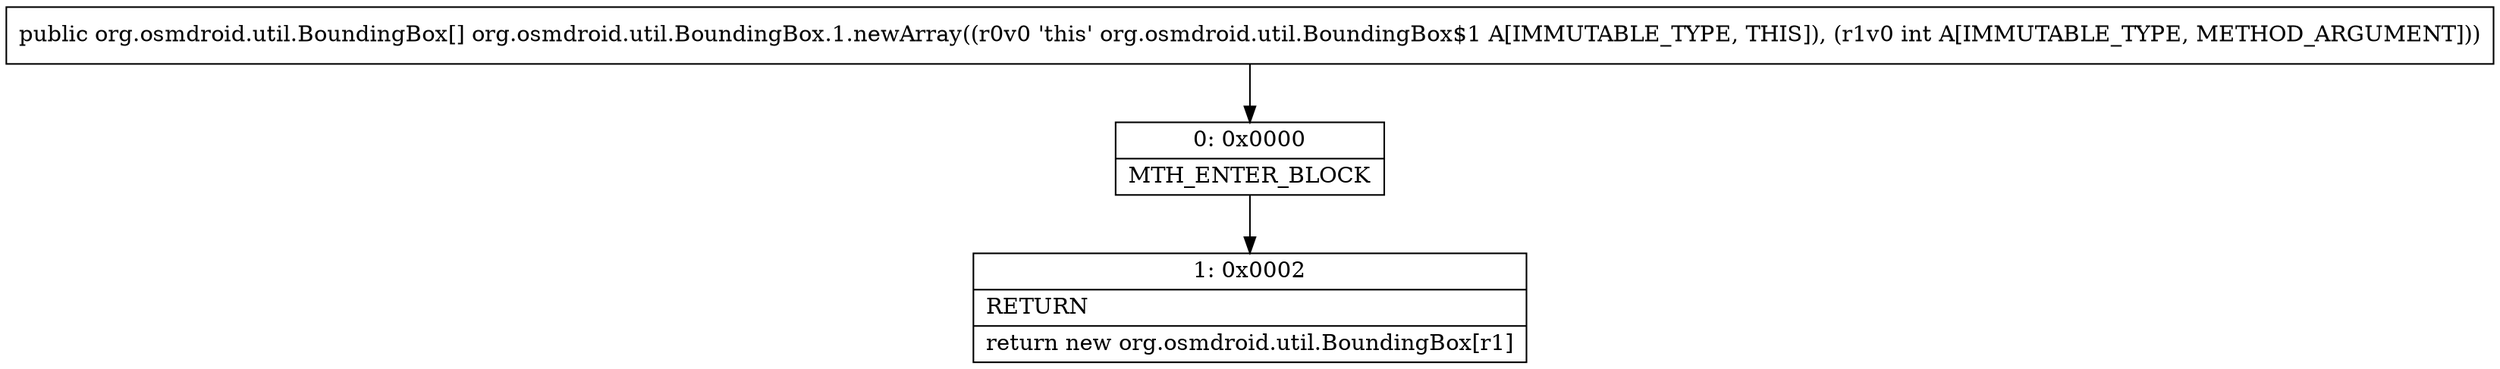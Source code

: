 digraph "CFG fororg.osmdroid.util.BoundingBox.1.newArray(I)[Lorg\/osmdroid\/util\/BoundingBox;" {
Node_0 [shape=record,label="{0\:\ 0x0000|MTH_ENTER_BLOCK\l}"];
Node_1 [shape=record,label="{1\:\ 0x0002|RETURN\l|return new org.osmdroid.util.BoundingBox[r1]\l}"];
MethodNode[shape=record,label="{public org.osmdroid.util.BoundingBox[] org.osmdroid.util.BoundingBox.1.newArray((r0v0 'this' org.osmdroid.util.BoundingBox$1 A[IMMUTABLE_TYPE, THIS]), (r1v0 int A[IMMUTABLE_TYPE, METHOD_ARGUMENT])) }"];
MethodNode -> Node_0;
Node_0 -> Node_1;
}

